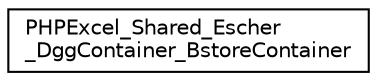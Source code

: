 digraph "Иерархия классов. Графический вид."
{
  edge [fontname="Helvetica",fontsize="10",labelfontname="Helvetica",labelfontsize="10"];
  node [fontname="Helvetica",fontsize="10",shape=record];
  rankdir="LR";
  Node0 [label="PHPExcel_Shared_Escher\l_DggContainer_BstoreContainer",height=0.2,width=0.4,color="black", fillcolor="white", style="filled",URL="$class_p_h_p_excel___shared___escher___dgg_container___bstore_container.html"];
}
